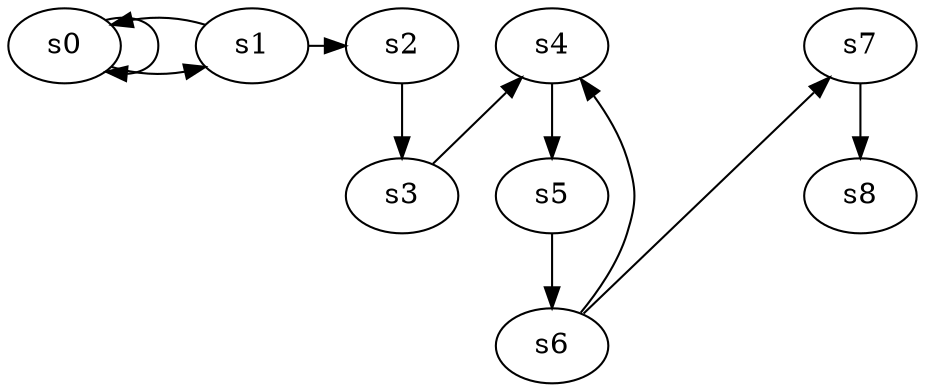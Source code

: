 digraph game_0031_chain_9 {
    s0 [name="s0", player=0, target=1];
    s1 [name="s1", player=1, target=1];
    s2 [name="s2", player=0];
    s3 [name="s3", player=1];
    s4 [name="s4", player=0, target=1];
    s5 [name="s5", player=1];
    s6 [name="s6", player=0];
    s7 [name="s7", player=1];
    s8 [name="s8", player=0];

    s0 -> s1 [constraint="time == 2 || time == 14 || time == 16 || time == 18"];
    s1 -> s2 [constraint="time == 16"];
    s2 -> s3;
    s3 -> s4 [constraint="time % 4 == 3"];
    s4 -> s5;
    s5 -> s6;
    s6 -> s7 [constraint="time % 3 == 2"];
    s7 -> s8;
    s0 -> s0 [constraint="time % 2 == 0"];
    s1 -> s0 [constraint="!(time % 3 == 0)"];
    s6 -> s4 [constraint="!(time % 3 == 0)"];
}
